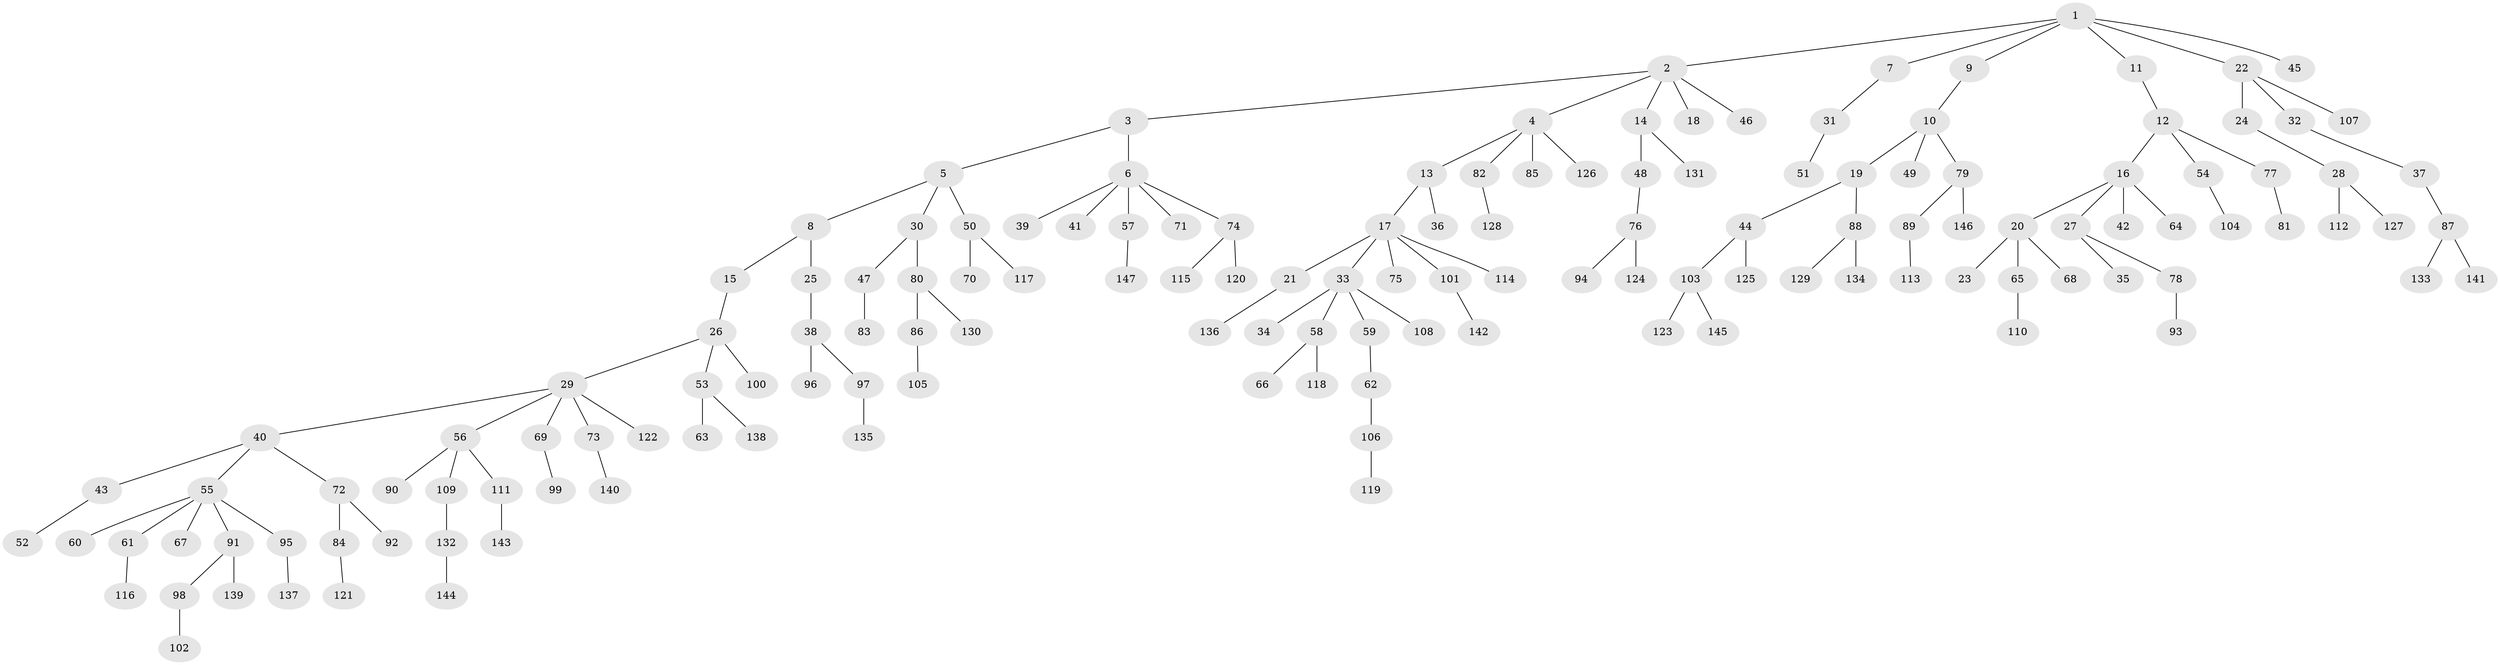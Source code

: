 // Generated by graph-tools (version 1.1) at 2025/11/02/27/25 16:11:25]
// undirected, 147 vertices, 146 edges
graph export_dot {
graph [start="1"]
  node [color=gray90,style=filled];
  1;
  2;
  3;
  4;
  5;
  6;
  7;
  8;
  9;
  10;
  11;
  12;
  13;
  14;
  15;
  16;
  17;
  18;
  19;
  20;
  21;
  22;
  23;
  24;
  25;
  26;
  27;
  28;
  29;
  30;
  31;
  32;
  33;
  34;
  35;
  36;
  37;
  38;
  39;
  40;
  41;
  42;
  43;
  44;
  45;
  46;
  47;
  48;
  49;
  50;
  51;
  52;
  53;
  54;
  55;
  56;
  57;
  58;
  59;
  60;
  61;
  62;
  63;
  64;
  65;
  66;
  67;
  68;
  69;
  70;
  71;
  72;
  73;
  74;
  75;
  76;
  77;
  78;
  79;
  80;
  81;
  82;
  83;
  84;
  85;
  86;
  87;
  88;
  89;
  90;
  91;
  92;
  93;
  94;
  95;
  96;
  97;
  98;
  99;
  100;
  101;
  102;
  103;
  104;
  105;
  106;
  107;
  108;
  109;
  110;
  111;
  112;
  113;
  114;
  115;
  116;
  117;
  118;
  119;
  120;
  121;
  122;
  123;
  124;
  125;
  126;
  127;
  128;
  129;
  130;
  131;
  132;
  133;
  134;
  135;
  136;
  137;
  138;
  139;
  140;
  141;
  142;
  143;
  144;
  145;
  146;
  147;
  1 -- 2;
  1 -- 7;
  1 -- 9;
  1 -- 11;
  1 -- 22;
  1 -- 45;
  2 -- 3;
  2 -- 4;
  2 -- 14;
  2 -- 18;
  2 -- 46;
  3 -- 5;
  3 -- 6;
  4 -- 13;
  4 -- 82;
  4 -- 85;
  4 -- 126;
  5 -- 8;
  5 -- 30;
  5 -- 50;
  6 -- 39;
  6 -- 41;
  6 -- 57;
  6 -- 71;
  6 -- 74;
  7 -- 31;
  8 -- 15;
  8 -- 25;
  9 -- 10;
  10 -- 19;
  10 -- 49;
  10 -- 79;
  11 -- 12;
  12 -- 16;
  12 -- 54;
  12 -- 77;
  13 -- 17;
  13 -- 36;
  14 -- 48;
  14 -- 131;
  15 -- 26;
  16 -- 20;
  16 -- 27;
  16 -- 42;
  16 -- 64;
  17 -- 21;
  17 -- 33;
  17 -- 75;
  17 -- 101;
  17 -- 114;
  19 -- 44;
  19 -- 88;
  20 -- 23;
  20 -- 65;
  20 -- 68;
  21 -- 136;
  22 -- 24;
  22 -- 32;
  22 -- 107;
  24 -- 28;
  25 -- 38;
  26 -- 29;
  26 -- 53;
  26 -- 100;
  27 -- 35;
  27 -- 78;
  28 -- 112;
  28 -- 127;
  29 -- 40;
  29 -- 56;
  29 -- 69;
  29 -- 73;
  29 -- 122;
  30 -- 47;
  30 -- 80;
  31 -- 51;
  32 -- 37;
  33 -- 34;
  33 -- 58;
  33 -- 59;
  33 -- 108;
  37 -- 87;
  38 -- 96;
  38 -- 97;
  40 -- 43;
  40 -- 55;
  40 -- 72;
  43 -- 52;
  44 -- 103;
  44 -- 125;
  47 -- 83;
  48 -- 76;
  50 -- 70;
  50 -- 117;
  53 -- 63;
  53 -- 138;
  54 -- 104;
  55 -- 60;
  55 -- 61;
  55 -- 67;
  55 -- 91;
  55 -- 95;
  56 -- 90;
  56 -- 109;
  56 -- 111;
  57 -- 147;
  58 -- 66;
  58 -- 118;
  59 -- 62;
  61 -- 116;
  62 -- 106;
  65 -- 110;
  69 -- 99;
  72 -- 84;
  72 -- 92;
  73 -- 140;
  74 -- 115;
  74 -- 120;
  76 -- 94;
  76 -- 124;
  77 -- 81;
  78 -- 93;
  79 -- 89;
  79 -- 146;
  80 -- 86;
  80 -- 130;
  82 -- 128;
  84 -- 121;
  86 -- 105;
  87 -- 133;
  87 -- 141;
  88 -- 129;
  88 -- 134;
  89 -- 113;
  91 -- 98;
  91 -- 139;
  95 -- 137;
  97 -- 135;
  98 -- 102;
  101 -- 142;
  103 -- 123;
  103 -- 145;
  106 -- 119;
  109 -- 132;
  111 -- 143;
  132 -- 144;
}
